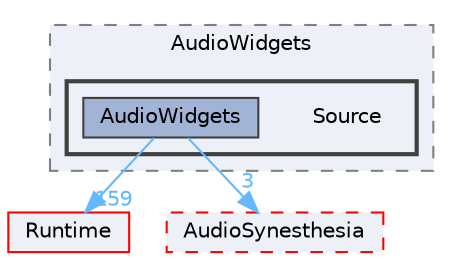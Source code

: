 digraph "Source"
{
 // INTERACTIVE_SVG=YES
 // LATEX_PDF_SIZE
  bgcolor="transparent";
  edge [fontname=Helvetica,fontsize=10,labelfontname=Helvetica,labelfontsize=10];
  node [fontname=Helvetica,fontsize=10,shape=box,height=0.2,width=0.4];
  compound=true
  subgraph clusterdir_d45e86b168d86ef76a00f2b9cb052140 {
    graph [ bgcolor="#edf0f7", pencolor="grey50", label="AudioWidgets", fontname=Helvetica,fontsize=10 style="filled,dashed", URL="dir_d45e86b168d86ef76a00f2b9cb052140.html",tooltip=""]
  subgraph clusterdir_056381dabd4d1dc5929cb0be99bbeea7 {
    graph [ bgcolor="#edf0f7", pencolor="grey25", label="", fontname=Helvetica,fontsize=10 style="filled,bold", URL="dir_056381dabd4d1dc5929cb0be99bbeea7.html",tooltip=""]
    dir_056381dabd4d1dc5929cb0be99bbeea7 [shape=plaintext, label="Source"];
  dir_6ccf9f2e157a938346afcab6bb9e5769 [label="AudioWidgets", fillcolor="#a2b4d6", color="grey25", style="filled", URL="dir_6ccf9f2e157a938346afcab6bb9e5769.html",tooltip=""];
  }
  }
  dir_7536b172fbd480bfd146a1b1acd6856b [label="Runtime", fillcolor="#edf0f7", color="red", style="filled", URL="dir_7536b172fbd480bfd146a1b1acd6856b.html",tooltip=""];
  dir_857e16903f23776e01b70de4629733e6 [label="AudioSynesthesia", fillcolor="#edf0f7", color="red", style="filled,dashed", URL="dir_857e16903f23776e01b70de4629733e6.html",tooltip=""];
  dir_6ccf9f2e157a938346afcab6bb9e5769->dir_7536b172fbd480bfd146a1b1acd6856b [headlabel="159", labeldistance=1.5 headhref="dir_000081_000984.html" href="dir_000081_000984.html" color="steelblue1" fontcolor="steelblue1"];
  dir_6ccf9f2e157a938346afcab6bb9e5769->dir_857e16903f23776e01b70de4629733e6 [headlabel="3", labeldistance=1.5 headhref="dir_000081_000076.html" href="dir_000081_000076.html" color="steelblue1" fontcolor="steelblue1"];
}
